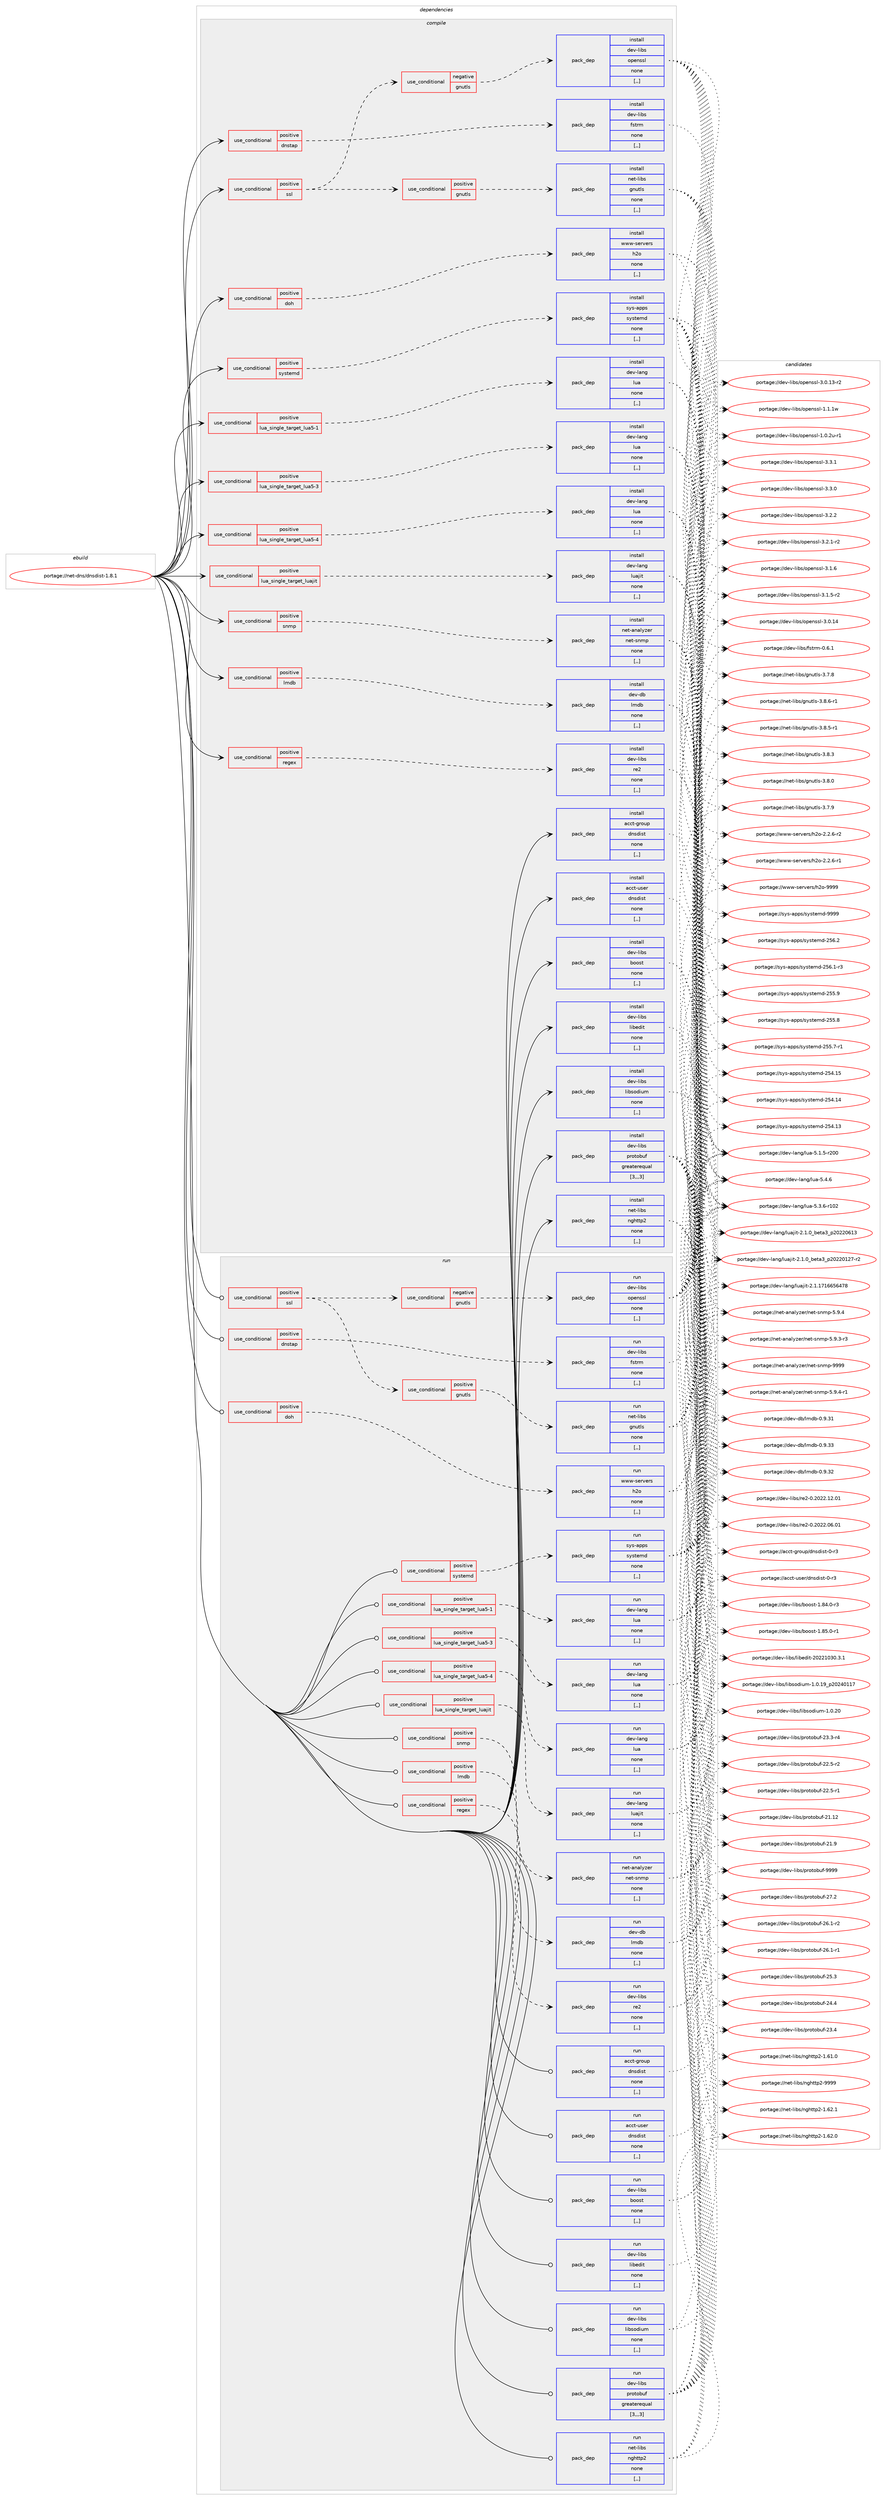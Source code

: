 digraph prolog {

# *************
# Graph options
# *************

newrank=true;
concentrate=true;
compound=true;
graph [rankdir=LR,fontname=Helvetica,fontsize=10,ranksep=1.5];#, ranksep=2.5, nodesep=0.2];
edge  [arrowhead=vee];
node  [fontname=Helvetica,fontsize=10];

# **********
# The ebuild
# **********

subgraph cluster_leftcol {
color=gray;
label=<<i>ebuild</i>>;
id [label="portage://net-dns/dnsdist-1.8.1", color=red, width=4, href="../net-dns/dnsdist-1.8.1.svg"];
}

# ****************
# The dependencies
# ****************

subgraph cluster_midcol {
color=gray;
label=<<i>dependencies</i>>;
subgraph cluster_compile {
fillcolor="#eeeeee";
style=filled;
label=<<i>compile</i>>;
subgraph cond89616 {
dependency345680 [label=<<TABLE BORDER="0" CELLBORDER="1" CELLSPACING="0" CELLPADDING="4"><TR><TD ROWSPAN="3" CELLPADDING="10">use_conditional</TD></TR><TR><TD>positive</TD></TR><TR><TD>dnstap</TD></TR></TABLE>>, shape=none, color=red];
subgraph pack253462 {
dependency345681 [label=<<TABLE BORDER="0" CELLBORDER="1" CELLSPACING="0" CELLPADDING="4" WIDTH="220"><TR><TD ROWSPAN="6" CELLPADDING="30">pack_dep</TD></TR><TR><TD WIDTH="110">install</TD></TR><TR><TD>dev-libs</TD></TR><TR><TD>fstrm</TD></TR><TR><TD>none</TD></TR><TR><TD>[,,]</TD></TR></TABLE>>, shape=none, color=blue];
}
dependency345680:e -> dependency345681:w [weight=20,style="dashed",arrowhead="vee"];
}
id:e -> dependency345680:w [weight=20,style="solid",arrowhead="vee"];
subgraph cond89617 {
dependency345682 [label=<<TABLE BORDER="0" CELLBORDER="1" CELLSPACING="0" CELLPADDING="4"><TR><TD ROWSPAN="3" CELLPADDING="10">use_conditional</TD></TR><TR><TD>positive</TD></TR><TR><TD>doh</TD></TR></TABLE>>, shape=none, color=red];
subgraph pack253463 {
dependency345683 [label=<<TABLE BORDER="0" CELLBORDER="1" CELLSPACING="0" CELLPADDING="4" WIDTH="220"><TR><TD ROWSPAN="6" CELLPADDING="30">pack_dep</TD></TR><TR><TD WIDTH="110">install</TD></TR><TR><TD>www-servers</TD></TR><TR><TD>h2o</TD></TR><TR><TD>none</TD></TR><TR><TD>[,,]</TD></TR></TABLE>>, shape=none, color=blue];
}
dependency345682:e -> dependency345683:w [weight=20,style="dashed",arrowhead="vee"];
}
id:e -> dependency345682:w [weight=20,style="solid",arrowhead="vee"];
subgraph cond89618 {
dependency345684 [label=<<TABLE BORDER="0" CELLBORDER="1" CELLSPACING="0" CELLPADDING="4"><TR><TD ROWSPAN="3" CELLPADDING="10">use_conditional</TD></TR><TR><TD>positive</TD></TR><TR><TD>lmdb</TD></TR></TABLE>>, shape=none, color=red];
subgraph pack253464 {
dependency345685 [label=<<TABLE BORDER="0" CELLBORDER="1" CELLSPACING="0" CELLPADDING="4" WIDTH="220"><TR><TD ROWSPAN="6" CELLPADDING="30">pack_dep</TD></TR><TR><TD WIDTH="110">install</TD></TR><TR><TD>dev-db</TD></TR><TR><TD>lmdb</TD></TR><TR><TD>none</TD></TR><TR><TD>[,,]</TD></TR></TABLE>>, shape=none, color=blue];
}
dependency345684:e -> dependency345685:w [weight=20,style="dashed",arrowhead="vee"];
}
id:e -> dependency345684:w [weight=20,style="solid",arrowhead="vee"];
subgraph cond89619 {
dependency345686 [label=<<TABLE BORDER="0" CELLBORDER="1" CELLSPACING="0" CELLPADDING="4"><TR><TD ROWSPAN="3" CELLPADDING="10">use_conditional</TD></TR><TR><TD>positive</TD></TR><TR><TD>lua_single_target_lua5-1</TD></TR></TABLE>>, shape=none, color=red];
subgraph pack253465 {
dependency345687 [label=<<TABLE BORDER="0" CELLBORDER="1" CELLSPACING="0" CELLPADDING="4" WIDTH="220"><TR><TD ROWSPAN="6" CELLPADDING="30">pack_dep</TD></TR><TR><TD WIDTH="110">install</TD></TR><TR><TD>dev-lang</TD></TR><TR><TD>lua</TD></TR><TR><TD>none</TD></TR><TR><TD>[,,]</TD></TR></TABLE>>, shape=none, color=blue];
}
dependency345686:e -> dependency345687:w [weight=20,style="dashed",arrowhead="vee"];
}
id:e -> dependency345686:w [weight=20,style="solid",arrowhead="vee"];
subgraph cond89620 {
dependency345688 [label=<<TABLE BORDER="0" CELLBORDER="1" CELLSPACING="0" CELLPADDING="4"><TR><TD ROWSPAN="3" CELLPADDING="10">use_conditional</TD></TR><TR><TD>positive</TD></TR><TR><TD>lua_single_target_lua5-3</TD></TR></TABLE>>, shape=none, color=red];
subgraph pack253466 {
dependency345689 [label=<<TABLE BORDER="0" CELLBORDER="1" CELLSPACING="0" CELLPADDING="4" WIDTH="220"><TR><TD ROWSPAN="6" CELLPADDING="30">pack_dep</TD></TR><TR><TD WIDTH="110">install</TD></TR><TR><TD>dev-lang</TD></TR><TR><TD>lua</TD></TR><TR><TD>none</TD></TR><TR><TD>[,,]</TD></TR></TABLE>>, shape=none, color=blue];
}
dependency345688:e -> dependency345689:w [weight=20,style="dashed",arrowhead="vee"];
}
id:e -> dependency345688:w [weight=20,style="solid",arrowhead="vee"];
subgraph cond89621 {
dependency345690 [label=<<TABLE BORDER="0" CELLBORDER="1" CELLSPACING="0" CELLPADDING="4"><TR><TD ROWSPAN="3" CELLPADDING="10">use_conditional</TD></TR><TR><TD>positive</TD></TR><TR><TD>lua_single_target_lua5-4</TD></TR></TABLE>>, shape=none, color=red];
subgraph pack253467 {
dependency345691 [label=<<TABLE BORDER="0" CELLBORDER="1" CELLSPACING="0" CELLPADDING="4" WIDTH="220"><TR><TD ROWSPAN="6" CELLPADDING="30">pack_dep</TD></TR><TR><TD WIDTH="110">install</TD></TR><TR><TD>dev-lang</TD></TR><TR><TD>lua</TD></TR><TR><TD>none</TD></TR><TR><TD>[,,]</TD></TR></TABLE>>, shape=none, color=blue];
}
dependency345690:e -> dependency345691:w [weight=20,style="dashed",arrowhead="vee"];
}
id:e -> dependency345690:w [weight=20,style="solid",arrowhead="vee"];
subgraph cond89622 {
dependency345692 [label=<<TABLE BORDER="0" CELLBORDER="1" CELLSPACING="0" CELLPADDING="4"><TR><TD ROWSPAN="3" CELLPADDING="10">use_conditional</TD></TR><TR><TD>positive</TD></TR><TR><TD>lua_single_target_luajit</TD></TR></TABLE>>, shape=none, color=red];
subgraph pack253468 {
dependency345693 [label=<<TABLE BORDER="0" CELLBORDER="1" CELLSPACING="0" CELLPADDING="4" WIDTH="220"><TR><TD ROWSPAN="6" CELLPADDING="30">pack_dep</TD></TR><TR><TD WIDTH="110">install</TD></TR><TR><TD>dev-lang</TD></TR><TR><TD>luajit</TD></TR><TR><TD>none</TD></TR><TR><TD>[,,]</TD></TR></TABLE>>, shape=none, color=blue];
}
dependency345692:e -> dependency345693:w [weight=20,style="dashed",arrowhead="vee"];
}
id:e -> dependency345692:w [weight=20,style="solid",arrowhead="vee"];
subgraph cond89623 {
dependency345694 [label=<<TABLE BORDER="0" CELLBORDER="1" CELLSPACING="0" CELLPADDING="4"><TR><TD ROWSPAN="3" CELLPADDING="10">use_conditional</TD></TR><TR><TD>positive</TD></TR><TR><TD>regex</TD></TR></TABLE>>, shape=none, color=red];
subgraph pack253469 {
dependency345695 [label=<<TABLE BORDER="0" CELLBORDER="1" CELLSPACING="0" CELLPADDING="4" WIDTH="220"><TR><TD ROWSPAN="6" CELLPADDING="30">pack_dep</TD></TR><TR><TD WIDTH="110">install</TD></TR><TR><TD>dev-libs</TD></TR><TR><TD>re2</TD></TR><TR><TD>none</TD></TR><TR><TD>[,,]</TD></TR></TABLE>>, shape=none, color=blue];
}
dependency345694:e -> dependency345695:w [weight=20,style="dashed",arrowhead="vee"];
}
id:e -> dependency345694:w [weight=20,style="solid",arrowhead="vee"];
subgraph cond89624 {
dependency345696 [label=<<TABLE BORDER="0" CELLBORDER="1" CELLSPACING="0" CELLPADDING="4"><TR><TD ROWSPAN="3" CELLPADDING="10">use_conditional</TD></TR><TR><TD>positive</TD></TR><TR><TD>snmp</TD></TR></TABLE>>, shape=none, color=red];
subgraph pack253470 {
dependency345697 [label=<<TABLE BORDER="0" CELLBORDER="1" CELLSPACING="0" CELLPADDING="4" WIDTH="220"><TR><TD ROWSPAN="6" CELLPADDING="30">pack_dep</TD></TR><TR><TD WIDTH="110">install</TD></TR><TR><TD>net-analyzer</TD></TR><TR><TD>net-snmp</TD></TR><TR><TD>none</TD></TR><TR><TD>[,,]</TD></TR></TABLE>>, shape=none, color=blue];
}
dependency345696:e -> dependency345697:w [weight=20,style="dashed",arrowhead="vee"];
}
id:e -> dependency345696:w [weight=20,style="solid",arrowhead="vee"];
subgraph cond89625 {
dependency345698 [label=<<TABLE BORDER="0" CELLBORDER="1" CELLSPACING="0" CELLPADDING="4"><TR><TD ROWSPAN="3" CELLPADDING="10">use_conditional</TD></TR><TR><TD>positive</TD></TR><TR><TD>ssl</TD></TR></TABLE>>, shape=none, color=red];
subgraph cond89626 {
dependency345699 [label=<<TABLE BORDER="0" CELLBORDER="1" CELLSPACING="0" CELLPADDING="4"><TR><TD ROWSPAN="3" CELLPADDING="10">use_conditional</TD></TR><TR><TD>positive</TD></TR><TR><TD>gnutls</TD></TR></TABLE>>, shape=none, color=red];
subgraph pack253471 {
dependency345700 [label=<<TABLE BORDER="0" CELLBORDER="1" CELLSPACING="0" CELLPADDING="4" WIDTH="220"><TR><TD ROWSPAN="6" CELLPADDING="30">pack_dep</TD></TR><TR><TD WIDTH="110">install</TD></TR><TR><TD>net-libs</TD></TR><TR><TD>gnutls</TD></TR><TR><TD>none</TD></TR><TR><TD>[,,]</TD></TR></TABLE>>, shape=none, color=blue];
}
dependency345699:e -> dependency345700:w [weight=20,style="dashed",arrowhead="vee"];
}
dependency345698:e -> dependency345699:w [weight=20,style="dashed",arrowhead="vee"];
subgraph cond89627 {
dependency345701 [label=<<TABLE BORDER="0" CELLBORDER="1" CELLSPACING="0" CELLPADDING="4"><TR><TD ROWSPAN="3" CELLPADDING="10">use_conditional</TD></TR><TR><TD>negative</TD></TR><TR><TD>gnutls</TD></TR></TABLE>>, shape=none, color=red];
subgraph pack253472 {
dependency345702 [label=<<TABLE BORDER="0" CELLBORDER="1" CELLSPACING="0" CELLPADDING="4" WIDTH="220"><TR><TD ROWSPAN="6" CELLPADDING="30">pack_dep</TD></TR><TR><TD WIDTH="110">install</TD></TR><TR><TD>dev-libs</TD></TR><TR><TD>openssl</TD></TR><TR><TD>none</TD></TR><TR><TD>[,,]</TD></TR></TABLE>>, shape=none, color=blue];
}
dependency345701:e -> dependency345702:w [weight=20,style="dashed",arrowhead="vee"];
}
dependency345698:e -> dependency345701:w [weight=20,style="dashed",arrowhead="vee"];
}
id:e -> dependency345698:w [weight=20,style="solid",arrowhead="vee"];
subgraph cond89628 {
dependency345703 [label=<<TABLE BORDER="0" CELLBORDER="1" CELLSPACING="0" CELLPADDING="4"><TR><TD ROWSPAN="3" CELLPADDING="10">use_conditional</TD></TR><TR><TD>positive</TD></TR><TR><TD>systemd</TD></TR></TABLE>>, shape=none, color=red];
subgraph pack253473 {
dependency345704 [label=<<TABLE BORDER="0" CELLBORDER="1" CELLSPACING="0" CELLPADDING="4" WIDTH="220"><TR><TD ROWSPAN="6" CELLPADDING="30">pack_dep</TD></TR><TR><TD WIDTH="110">install</TD></TR><TR><TD>sys-apps</TD></TR><TR><TD>systemd</TD></TR><TR><TD>none</TD></TR><TR><TD>[,,]</TD></TR></TABLE>>, shape=none, color=blue];
}
dependency345703:e -> dependency345704:w [weight=20,style="dashed",arrowhead="vee"];
}
id:e -> dependency345703:w [weight=20,style="solid",arrowhead="vee"];
subgraph pack253474 {
dependency345705 [label=<<TABLE BORDER="0" CELLBORDER="1" CELLSPACING="0" CELLPADDING="4" WIDTH="220"><TR><TD ROWSPAN="6" CELLPADDING="30">pack_dep</TD></TR><TR><TD WIDTH="110">install</TD></TR><TR><TD>acct-group</TD></TR><TR><TD>dnsdist</TD></TR><TR><TD>none</TD></TR><TR><TD>[,,]</TD></TR></TABLE>>, shape=none, color=blue];
}
id:e -> dependency345705:w [weight=20,style="solid",arrowhead="vee"];
subgraph pack253475 {
dependency345706 [label=<<TABLE BORDER="0" CELLBORDER="1" CELLSPACING="0" CELLPADDING="4" WIDTH="220"><TR><TD ROWSPAN="6" CELLPADDING="30">pack_dep</TD></TR><TR><TD WIDTH="110">install</TD></TR><TR><TD>acct-user</TD></TR><TR><TD>dnsdist</TD></TR><TR><TD>none</TD></TR><TR><TD>[,,]</TD></TR></TABLE>>, shape=none, color=blue];
}
id:e -> dependency345706:w [weight=20,style="solid",arrowhead="vee"];
subgraph pack253476 {
dependency345707 [label=<<TABLE BORDER="0" CELLBORDER="1" CELLSPACING="0" CELLPADDING="4" WIDTH="220"><TR><TD ROWSPAN="6" CELLPADDING="30">pack_dep</TD></TR><TR><TD WIDTH="110">install</TD></TR><TR><TD>dev-libs</TD></TR><TR><TD>boost</TD></TR><TR><TD>none</TD></TR><TR><TD>[,,]</TD></TR></TABLE>>, shape=none, color=blue];
}
id:e -> dependency345707:w [weight=20,style="solid",arrowhead="vee"];
subgraph pack253477 {
dependency345708 [label=<<TABLE BORDER="0" CELLBORDER="1" CELLSPACING="0" CELLPADDING="4" WIDTH="220"><TR><TD ROWSPAN="6" CELLPADDING="30">pack_dep</TD></TR><TR><TD WIDTH="110">install</TD></TR><TR><TD>dev-libs</TD></TR><TR><TD>libedit</TD></TR><TR><TD>none</TD></TR><TR><TD>[,,]</TD></TR></TABLE>>, shape=none, color=blue];
}
id:e -> dependency345708:w [weight=20,style="solid",arrowhead="vee"];
subgraph pack253478 {
dependency345709 [label=<<TABLE BORDER="0" CELLBORDER="1" CELLSPACING="0" CELLPADDING="4" WIDTH="220"><TR><TD ROWSPAN="6" CELLPADDING="30">pack_dep</TD></TR><TR><TD WIDTH="110">install</TD></TR><TR><TD>dev-libs</TD></TR><TR><TD>libsodium</TD></TR><TR><TD>none</TD></TR><TR><TD>[,,]</TD></TR></TABLE>>, shape=none, color=blue];
}
id:e -> dependency345709:w [weight=20,style="solid",arrowhead="vee"];
subgraph pack253479 {
dependency345710 [label=<<TABLE BORDER="0" CELLBORDER="1" CELLSPACING="0" CELLPADDING="4" WIDTH="220"><TR><TD ROWSPAN="6" CELLPADDING="30">pack_dep</TD></TR><TR><TD WIDTH="110">install</TD></TR><TR><TD>dev-libs</TD></TR><TR><TD>protobuf</TD></TR><TR><TD>greaterequal</TD></TR><TR><TD>[3,,,3]</TD></TR></TABLE>>, shape=none, color=blue];
}
id:e -> dependency345710:w [weight=20,style="solid",arrowhead="vee"];
subgraph pack253480 {
dependency345711 [label=<<TABLE BORDER="0" CELLBORDER="1" CELLSPACING="0" CELLPADDING="4" WIDTH="220"><TR><TD ROWSPAN="6" CELLPADDING="30">pack_dep</TD></TR><TR><TD WIDTH="110">install</TD></TR><TR><TD>net-libs</TD></TR><TR><TD>nghttp2</TD></TR><TR><TD>none</TD></TR><TR><TD>[,,]</TD></TR></TABLE>>, shape=none, color=blue];
}
id:e -> dependency345711:w [weight=20,style="solid",arrowhead="vee"];
}
subgraph cluster_compileandrun {
fillcolor="#eeeeee";
style=filled;
label=<<i>compile and run</i>>;
}
subgraph cluster_run {
fillcolor="#eeeeee";
style=filled;
label=<<i>run</i>>;
subgraph cond89629 {
dependency345712 [label=<<TABLE BORDER="0" CELLBORDER="1" CELLSPACING="0" CELLPADDING="4"><TR><TD ROWSPAN="3" CELLPADDING="10">use_conditional</TD></TR><TR><TD>positive</TD></TR><TR><TD>dnstap</TD></TR></TABLE>>, shape=none, color=red];
subgraph pack253481 {
dependency345713 [label=<<TABLE BORDER="0" CELLBORDER="1" CELLSPACING="0" CELLPADDING="4" WIDTH="220"><TR><TD ROWSPAN="6" CELLPADDING="30">pack_dep</TD></TR><TR><TD WIDTH="110">run</TD></TR><TR><TD>dev-libs</TD></TR><TR><TD>fstrm</TD></TR><TR><TD>none</TD></TR><TR><TD>[,,]</TD></TR></TABLE>>, shape=none, color=blue];
}
dependency345712:e -> dependency345713:w [weight=20,style="dashed",arrowhead="vee"];
}
id:e -> dependency345712:w [weight=20,style="solid",arrowhead="odot"];
subgraph cond89630 {
dependency345714 [label=<<TABLE BORDER="0" CELLBORDER="1" CELLSPACING="0" CELLPADDING="4"><TR><TD ROWSPAN="3" CELLPADDING="10">use_conditional</TD></TR><TR><TD>positive</TD></TR><TR><TD>doh</TD></TR></TABLE>>, shape=none, color=red];
subgraph pack253482 {
dependency345715 [label=<<TABLE BORDER="0" CELLBORDER="1" CELLSPACING="0" CELLPADDING="4" WIDTH="220"><TR><TD ROWSPAN="6" CELLPADDING="30">pack_dep</TD></TR><TR><TD WIDTH="110">run</TD></TR><TR><TD>www-servers</TD></TR><TR><TD>h2o</TD></TR><TR><TD>none</TD></TR><TR><TD>[,,]</TD></TR></TABLE>>, shape=none, color=blue];
}
dependency345714:e -> dependency345715:w [weight=20,style="dashed",arrowhead="vee"];
}
id:e -> dependency345714:w [weight=20,style="solid",arrowhead="odot"];
subgraph cond89631 {
dependency345716 [label=<<TABLE BORDER="0" CELLBORDER="1" CELLSPACING="0" CELLPADDING="4"><TR><TD ROWSPAN="3" CELLPADDING="10">use_conditional</TD></TR><TR><TD>positive</TD></TR><TR><TD>lmdb</TD></TR></TABLE>>, shape=none, color=red];
subgraph pack253483 {
dependency345717 [label=<<TABLE BORDER="0" CELLBORDER="1" CELLSPACING="0" CELLPADDING="4" WIDTH="220"><TR><TD ROWSPAN="6" CELLPADDING="30">pack_dep</TD></TR><TR><TD WIDTH="110">run</TD></TR><TR><TD>dev-db</TD></TR><TR><TD>lmdb</TD></TR><TR><TD>none</TD></TR><TR><TD>[,,]</TD></TR></TABLE>>, shape=none, color=blue];
}
dependency345716:e -> dependency345717:w [weight=20,style="dashed",arrowhead="vee"];
}
id:e -> dependency345716:w [weight=20,style="solid",arrowhead="odot"];
subgraph cond89632 {
dependency345718 [label=<<TABLE BORDER="0" CELLBORDER="1" CELLSPACING="0" CELLPADDING="4"><TR><TD ROWSPAN="3" CELLPADDING="10">use_conditional</TD></TR><TR><TD>positive</TD></TR><TR><TD>lua_single_target_lua5-1</TD></TR></TABLE>>, shape=none, color=red];
subgraph pack253484 {
dependency345719 [label=<<TABLE BORDER="0" CELLBORDER="1" CELLSPACING="0" CELLPADDING="4" WIDTH="220"><TR><TD ROWSPAN="6" CELLPADDING="30">pack_dep</TD></TR><TR><TD WIDTH="110">run</TD></TR><TR><TD>dev-lang</TD></TR><TR><TD>lua</TD></TR><TR><TD>none</TD></TR><TR><TD>[,,]</TD></TR></TABLE>>, shape=none, color=blue];
}
dependency345718:e -> dependency345719:w [weight=20,style="dashed",arrowhead="vee"];
}
id:e -> dependency345718:w [weight=20,style="solid",arrowhead="odot"];
subgraph cond89633 {
dependency345720 [label=<<TABLE BORDER="0" CELLBORDER="1" CELLSPACING="0" CELLPADDING="4"><TR><TD ROWSPAN="3" CELLPADDING="10">use_conditional</TD></TR><TR><TD>positive</TD></TR><TR><TD>lua_single_target_lua5-3</TD></TR></TABLE>>, shape=none, color=red];
subgraph pack253485 {
dependency345721 [label=<<TABLE BORDER="0" CELLBORDER="1" CELLSPACING="0" CELLPADDING="4" WIDTH="220"><TR><TD ROWSPAN="6" CELLPADDING="30">pack_dep</TD></TR><TR><TD WIDTH="110">run</TD></TR><TR><TD>dev-lang</TD></TR><TR><TD>lua</TD></TR><TR><TD>none</TD></TR><TR><TD>[,,]</TD></TR></TABLE>>, shape=none, color=blue];
}
dependency345720:e -> dependency345721:w [weight=20,style="dashed",arrowhead="vee"];
}
id:e -> dependency345720:w [weight=20,style="solid",arrowhead="odot"];
subgraph cond89634 {
dependency345722 [label=<<TABLE BORDER="0" CELLBORDER="1" CELLSPACING="0" CELLPADDING="4"><TR><TD ROWSPAN="3" CELLPADDING="10">use_conditional</TD></TR><TR><TD>positive</TD></TR><TR><TD>lua_single_target_lua5-4</TD></TR></TABLE>>, shape=none, color=red];
subgraph pack253486 {
dependency345723 [label=<<TABLE BORDER="0" CELLBORDER="1" CELLSPACING="0" CELLPADDING="4" WIDTH="220"><TR><TD ROWSPAN="6" CELLPADDING="30">pack_dep</TD></TR><TR><TD WIDTH="110">run</TD></TR><TR><TD>dev-lang</TD></TR><TR><TD>lua</TD></TR><TR><TD>none</TD></TR><TR><TD>[,,]</TD></TR></TABLE>>, shape=none, color=blue];
}
dependency345722:e -> dependency345723:w [weight=20,style="dashed",arrowhead="vee"];
}
id:e -> dependency345722:w [weight=20,style="solid",arrowhead="odot"];
subgraph cond89635 {
dependency345724 [label=<<TABLE BORDER="0" CELLBORDER="1" CELLSPACING="0" CELLPADDING="4"><TR><TD ROWSPAN="3" CELLPADDING="10">use_conditional</TD></TR><TR><TD>positive</TD></TR><TR><TD>lua_single_target_luajit</TD></TR></TABLE>>, shape=none, color=red];
subgraph pack253487 {
dependency345725 [label=<<TABLE BORDER="0" CELLBORDER="1" CELLSPACING="0" CELLPADDING="4" WIDTH="220"><TR><TD ROWSPAN="6" CELLPADDING="30">pack_dep</TD></TR><TR><TD WIDTH="110">run</TD></TR><TR><TD>dev-lang</TD></TR><TR><TD>luajit</TD></TR><TR><TD>none</TD></TR><TR><TD>[,,]</TD></TR></TABLE>>, shape=none, color=blue];
}
dependency345724:e -> dependency345725:w [weight=20,style="dashed",arrowhead="vee"];
}
id:e -> dependency345724:w [weight=20,style="solid",arrowhead="odot"];
subgraph cond89636 {
dependency345726 [label=<<TABLE BORDER="0" CELLBORDER="1" CELLSPACING="0" CELLPADDING="4"><TR><TD ROWSPAN="3" CELLPADDING="10">use_conditional</TD></TR><TR><TD>positive</TD></TR><TR><TD>regex</TD></TR></TABLE>>, shape=none, color=red];
subgraph pack253488 {
dependency345727 [label=<<TABLE BORDER="0" CELLBORDER="1" CELLSPACING="0" CELLPADDING="4" WIDTH="220"><TR><TD ROWSPAN="6" CELLPADDING="30">pack_dep</TD></TR><TR><TD WIDTH="110">run</TD></TR><TR><TD>dev-libs</TD></TR><TR><TD>re2</TD></TR><TR><TD>none</TD></TR><TR><TD>[,,]</TD></TR></TABLE>>, shape=none, color=blue];
}
dependency345726:e -> dependency345727:w [weight=20,style="dashed",arrowhead="vee"];
}
id:e -> dependency345726:w [weight=20,style="solid",arrowhead="odot"];
subgraph cond89637 {
dependency345728 [label=<<TABLE BORDER="0" CELLBORDER="1" CELLSPACING="0" CELLPADDING="4"><TR><TD ROWSPAN="3" CELLPADDING="10">use_conditional</TD></TR><TR><TD>positive</TD></TR><TR><TD>snmp</TD></TR></TABLE>>, shape=none, color=red];
subgraph pack253489 {
dependency345729 [label=<<TABLE BORDER="0" CELLBORDER="1" CELLSPACING="0" CELLPADDING="4" WIDTH="220"><TR><TD ROWSPAN="6" CELLPADDING="30">pack_dep</TD></TR><TR><TD WIDTH="110">run</TD></TR><TR><TD>net-analyzer</TD></TR><TR><TD>net-snmp</TD></TR><TR><TD>none</TD></TR><TR><TD>[,,]</TD></TR></TABLE>>, shape=none, color=blue];
}
dependency345728:e -> dependency345729:w [weight=20,style="dashed",arrowhead="vee"];
}
id:e -> dependency345728:w [weight=20,style="solid",arrowhead="odot"];
subgraph cond89638 {
dependency345730 [label=<<TABLE BORDER="0" CELLBORDER="1" CELLSPACING="0" CELLPADDING="4"><TR><TD ROWSPAN="3" CELLPADDING="10">use_conditional</TD></TR><TR><TD>positive</TD></TR><TR><TD>ssl</TD></TR></TABLE>>, shape=none, color=red];
subgraph cond89639 {
dependency345731 [label=<<TABLE BORDER="0" CELLBORDER="1" CELLSPACING="0" CELLPADDING="4"><TR><TD ROWSPAN="3" CELLPADDING="10">use_conditional</TD></TR><TR><TD>positive</TD></TR><TR><TD>gnutls</TD></TR></TABLE>>, shape=none, color=red];
subgraph pack253490 {
dependency345732 [label=<<TABLE BORDER="0" CELLBORDER="1" CELLSPACING="0" CELLPADDING="4" WIDTH="220"><TR><TD ROWSPAN="6" CELLPADDING="30">pack_dep</TD></TR><TR><TD WIDTH="110">run</TD></TR><TR><TD>net-libs</TD></TR><TR><TD>gnutls</TD></TR><TR><TD>none</TD></TR><TR><TD>[,,]</TD></TR></TABLE>>, shape=none, color=blue];
}
dependency345731:e -> dependency345732:w [weight=20,style="dashed",arrowhead="vee"];
}
dependency345730:e -> dependency345731:w [weight=20,style="dashed",arrowhead="vee"];
subgraph cond89640 {
dependency345733 [label=<<TABLE BORDER="0" CELLBORDER="1" CELLSPACING="0" CELLPADDING="4"><TR><TD ROWSPAN="3" CELLPADDING="10">use_conditional</TD></TR><TR><TD>negative</TD></TR><TR><TD>gnutls</TD></TR></TABLE>>, shape=none, color=red];
subgraph pack253491 {
dependency345734 [label=<<TABLE BORDER="0" CELLBORDER="1" CELLSPACING="0" CELLPADDING="4" WIDTH="220"><TR><TD ROWSPAN="6" CELLPADDING="30">pack_dep</TD></TR><TR><TD WIDTH="110">run</TD></TR><TR><TD>dev-libs</TD></TR><TR><TD>openssl</TD></TR><TR><TD>none</TD></TR><TR><TD>[,,]</TD></TR></TABLE>>, shape=none, color=blue];
}
dependency345733:e -> dependency345734:w [weight=20,style="dashed",arrowhead="vee"];
}
dependency345730:e -> dependency345733:w [weight=20,style="dashed",arrowhead="vee"];
}
id:e -> dependency345730:w [weight=20,style="solid",arrowhead="odot"];
subgraph cond89641 {
dependency345735 [label=<<TABLE BORDER="0" CELLBORDER="1" CELLSPACING="0" CELLPADDING="4"><TR><TD ROWSPAN="3" CELLPADDING="10">use_conditional</TD></TR><TR><TD>positive</TD></TR><TR><TD>systemd</TD></TR></TABLE>>, shape=none, color=red];
subgraph pack253492 {
dependency345736 [label=<<TABLE BORDER="0" CELLBORDER="1" CELLSPACING="0" CELLPADDING="4" WIDTH="220"><TR><TD ROWSPAN="6" CELLPADDING="30">pack_dep</TD></TR><TR><TD WIDTH="110">run</TD></TR><TR><TD>sys-apps</TD></TR><TR><TD>systemd</TD></TR><TR><TD>none</TD></TR><TR><TD>[,,]</TD></TR></TABLE>>, shape=none, color=blue];
}
dependency345735:e -> dependency345736:w [weight=20,style="dashed",arrowhead="vee"];
}
id:e -> dependency345735:w [weight=20,style="solid",arrowhead="odot"];
subgraph pack253493 {
dependency345737 [label=<<TABLE BORDER="0" CELLBORDER="1" CELLSPACING="0" CELLPADDING="4" WIDTH="220"><TR><TD ROWSPAN="6" CELLPADDING="30">pack_dep</TD></TR><TR><TD WIDTH="110">run</TD></TR><TR><TD>acct-group</TD></TR><TR><TD>dnsdist</TD></TR><TR><TD>none</TD></TR><TR><TD>[,,]</TD></TR></TABLE>>, shape=none, color=blue];
}
id:e -> dependency345737:w [weight=20,style="solid",arrowhead="odot"];
subgraph pack253494 {
dependency345738 [label=<<TABLE BORDER="0" CELLBORDER="1" CELLSPACING="0" CELLPADDING="4" WIDTH="220"><TR><TD ROWSPAN="6" CELLPADDING="30">pack_dep</TD></TR><TR><TD WIDTH="110">run</TD></TR><TR><TD>acct-user</TD></TR><TR><TD>dnsdist</TD></TR><TR><TD>none</TD></TR><TR><TD>[,,]</TD></TR></TABLE>>, shape=none, color=blue];
}
id:e -> dependency345738:w [weight=20,style="solid",arrowhead="odot"];
subgraph pack253495 {
dependency345739 [label=<<TABLE BORDER="0" CELLBORDER="1" CELLSPACING="0" CELLPADDING="4" WIDTH="220"><TR><TD ROWSPAN="6" CELLPADDING="30">pack_dep</TD></TR><TR><TD WIDTH="110">run</TD></TR><TR><TD>dev-libs</TD></TR><TR><TD>boost</TD></TR><TR><TD>none</TD></TR><TR><TD>[,,]</TD></TR></TABLE>>, shape=none, color=blue];
}
id:e -> dependency345739:w [weight=20,style="solid",arrowhead="odot"];
subgraph pack253496 {
dependency345740 [label=<<TABLE BORDER="0" CELLBORDER="1" CELLSPACING="0" CELLPADDING="4" WIDTH="220"><TR><TD ROWSPAN="6" CELLPADDING="30">pack_dep</TD></TR><TR><TD WIDTH="110">run</TD></TR><TR><TD>dev-libs</TD></TR><TR><TD>libedit</TD></TR><TR><TD>none</TD></TR><TR><TD>[,,]</TD></TR></TABLE>>, shape=none, color=blue];
}
id:e -> dependency345740:w [weight=20,style="solid",arrowhead="odot"];
subgraph pack253497 {
dependency345741 [label=<<TABLE BORDER="0" CELLBORDER="1" CELLSPACING="0" CELLPADDING="4" WIDTH="220"><TR><TD ROWSPAN="6" CELLPADDING="30">pack_dep</TD></TR><TR><TD WIDTH="110">run</TD></TR><TR><TD>dev-libs</TD></TR><TR><TD>libsodium</TD></TR><TR><TD>none</TD></TR><TR><TD>[,,]</TD></TR></TABLE>>, shape=none, color=blue];
}
id:e -> dependency345741:w [weight=20,style="solid",arrowhead="odot"];
subgraph pack253498 {
dependency345742 [label=<<TABLE BORDER="0" CELLBORDER="1" CELLSPACING="0" CELLPADDING="4" WIDTH="220"><TR><TD ROWSPAN="6" CELLPADDING="30">pack_dep</TD></TR><TR><TD WIDTH="110">run</TD></TR><TR><TD>dev-libs</TD></TR><TR><TD>protobuf</TD></TR><TR><TD>greaterequal</TD></TR><TR><TD>[3,,,3]</TD></TR></TABLE>>, shape=none, color=blue];
}
id:e -> dependency345742:w [weight=20,style="solid",arrowhead="odot"];
subgraph pack253499 {
dependency345743 [label=<<TABLE BORDER="0" CELLBORDER="1" CELLSPACING="0" CELLPADDING="4" WIDTH="220"><TR><TD ROWSPAN="6" CELLPADDING="30">pack_dep</TD></TR><TR><TD WIDTH="110">run</TD></TR><TR><TD>net-libs</TD></TR><TR><TD>nghttp2</TD></TR><TR><TD>none</TD></TR><TR><TD>[,,]</TD></TR></TABLE>>, shape=none, color=blue];
}
id:e -> dependency345743:w [weight=20,style="solid",arrowhead="odot"];
}
}

# **************
# The candidates
# **************

subgraph cluster_choices {
rank=same;
color=gray;
label=<<i>candidates</i>>;

subgraph choice253462 {
color=black;
nodesep=1;
choice100101118451081059811547102115116114109454846544649 [label="portage://dev-libs/fstrm-0.6.1", color=red, width=4,href="../dev-libs/fstrm-0.6.1.svg"];
dependency345681:e -> choice100101118451081059811547102115116114109454846544649:w [style=dotted,weight="100"];
}
subgraph choice253463 {
color=black;
nodesep=1;
choice1191191194511510111411810111411547104501114557575757 [label="portage://www-servers/h2o-9999", color=red, width=4,href="../www-servers/h2o-9999.svg"];
choice1191191194511510111411810111411547104501114550465046544511450 [label="portage://www-servers/h2o-2.2.6-r2", color=red, width=4,href="../www-servers/h2o-2.2.6-r2.svg"];
choice1191191194511510111411810111411547104501114550465046544511449 [label="portage://www-servers/h2o-2.2.6-r1", color=red, width=4,href="../www-servers/h2o-2.2.6-r1.svg"];
dependency345683:e -> choice1191191194511510111411810111411547104501114557575757:w [style=dotted,weight="100"];
dependency345683:e -> choice1191191194511510111411810111411547104501114550465046544511450:w [style=dotted,weight="100"];
dependency345683:e -> choice1191191194511510111411810111411547104501114550465046544511449:w [style=dotted,weight="100"];
}
subgraph choice253464 {
color=black;
nodesep=1;
choice1001011184510098471081091009845484657465151 [label="portage://dev-db/lmdb-0.9.33", color=red, width=4,href="../dev-db/lmdb-0.9.33.svg"];
choice1001011184510098471081091009845484657465150 [label="portage://dev-db/lmdb-0.9.32", color=red, width=4,href="../dev-db/lmdb-0.9.32.svg"];
choice1001011184510098471081091009845484657465149 [label="portage://dev-db/lmdb-0.9.31", color=red, width=4,href="../dev-db/lmdb-0.9.31.svg"];
dependency345685:e -> choice1001011184510098471081091009845484657465151:w [style=dotted,weight="100"];
dependency345685:e -> choice1001011184510098471081091009845484657465150:w [style=dotted,weight="100"];
dependency345685:e -> choice1001011184510098471081091009845484657465149:w [style=dotted,weight="100"];
}
subgraph choice253465 {
color=black;
nodesep=1;
choice10010111845108971101034710811797455346524654 [label="portage://dev-lang/lua-5.4.6", color=red, width=4,href="../dev-lang/lua-5.4.6.svg"];
choice1001011184510897110103471081179745534651465445114494850 [label="portage://dev-lang/lua-5.3.6-r102", color=red, width=4,href="../dev-lang/lua-5.3.6-r102.svg"];
choice1001011184510897110103471081179745534649465345114504848 [label="portage://dev-lang/lua-5.1.5-r200", color=red, width=4,href="../dev-lang/lua-5.1.5-r200.svg"];
dependency345687:e -> choice10010111845108971101034710811797455346524654:w [style=dotted,weight="100"];
dependency345687:e -> choice1001011184510897110103471081179745534651465445114494850:w [style=dotted,weight="100"];
dependency345687:e -> choice1001011184510897110103471081179745534649465345114504848:w [style=dotted,weight="100"];
}
subgraph choice253466 {
color=black;
nodesep=1;
choice10010111845108971101034710811797455346524654 [label="portage://dev-lang/lua-5.4.6", color=red, width=4,href="../dev-lang/lua-5.4.6.svg"];
choice1001011184510897110103471081179745534651465445114494850 [label="portage://dev-lang/lua-5.3.6-r102", color=red, width=4,href="../dev-lang/lua-5.3.6-r102.svg"];
choice1001011184510897110103471081179745534649465345114504848 [label="portage://dev-lang/lua-5.1.5-r200", color=red, width=4,href="../dev-lang/lua-5.1.5-r200.svg"];
dependency345689:e -> choice10010111845108971101034710811797455346524654:w [style=dotted,weight="100"];
dependency345689:e -> choice1001011184510897110103471081179745534651465445114494850:w [style=dotted,weight="100"];
dependency345689:e -> choice1001011184510897110103471081179745534649465345114504848:w [style=dotted,weight="100"];
}
subgraph choice253467 {
color=black;
nodesep=1;
choice10010111845108971101034710811797455346524654 [label="portage://dev-lang/lua-5.4.6", color=red, width=4,href="../dev-lang/lua-5.4.6.svg"];
choice1001011184510897110103471081179745534651465445114494850 [label="portage://dev-lang/lua-5.3.6-r102", color=red, width=4,href="../dev-lang/lua-5.3.6-r102.svg"];
choice1001011184510897110103471081179745534649465345114504848 [label="portage://dev-lang/lua-5.1.5-r200", color=red, width=4,href="../dev-lang/lua-5.1.5-r200.svg"];
dependency345691:e -> choice10010111845108971101034710811797455346524654:w [style=dotted,weight="100"];
dependency345691:e -> choice1001011184510897110103471081179745534651465445114494850:w [style=dotted,weight="100"];
dependency345691:e -> choice1001011184510897110103471081179745534649465345114504848:w [style=dotted,weight="100"];
}
subgraph choice253468 {
color=black;
nodesep=1;
choice10010111845108971101034710811797106105116455046494649554954545354525556 [label="portage://dev-lang/luajit-2.1.1716656478", color=red, width=4,href="../dev-lang/luajit-2.1.1716656478.svg"];
choice1001011184510897110103471081179710610511645504649464895981011169751951125048505048544951 [label="portage://dev-lang/luajit-2.1.0_beta3_p20220613", color=red, width=4,href="../dev-lang/luajit-2.1.0_beta3_p20220613.svg"];
choice10010111845108971101034710811797106105116455046494648959810111697519511250485050484950554511450 [label="portage://dev-lang/luajit-2.1.0_beta3_p20220127-r2", color=red, width=4,href="../dev-lang/luajit-2.1.0_beta3_p20220127-r2.svg"];
dependency345693:e -> choice10010111845108971101034710811797106105116455046494649554954545354525556:w [style=dotted,weight="100"];
dependency345693:e -> choice1001011184510897110103471081179710610511645504649464895981011169751951125048505048544951:w [style=dotted,weight="100"];
dependency345693:e -> choice10010111845108971101034710811797106105116455046494648959810111697519511250485050484950554511450:w [style=dotted,weight="100"];
}
subgraph choice253469 {
color=black;
nodesep=1;
choice1001011184510810598115471141015045484650485050464950464849 [label="portage://dev-libs/re2-0.2022.12.01", color=red, width=4,href="../dev-libs/re2-0.2022.12.01.svg"];
choice1001011184510810598115471141015045484650485050464854464849 [label="portage://dev-libs/re2-0.2022.06.01", color=red, width=4,href="../dev-libs/re2-0.2022.06.01.svg"];
dependency345695:e -> choice1001011184510810598115471141015045484650485050464950464849:w [style=dotted,weight="100"];
dependency345695:e -> choice1001011184510810598115471141015045484650485050464854464849:w [style=dotted,weight="100"];
}
subgraph choice253470 {
color=black;
nodesep=1;
choice11010111645971109710812112210111447110101116451151101091124557575757 [label="portage://net-analyzer/net-snmp-9999", color=red, width=4,href="../net-analyzer/net-snmp-9999.svg"];
choice11010111645971109710812112210111447110101116451151101091124553465746524511449 [label="portage://net-analyzer/net-snmp-5.9.4-r1", color=red, width=4,href="../net-analyzer/net-snmp-5.9.4-r1.svg"];
choice1101011164597110971081211221011144711010111645115110109112455346574652 [label="portage://net-analyzer/net-snmp-5.9.4", color=red, width=4,href="../net-analyzer/net-snmp-5.9.4.svg"];
choice11010111645971109710812112210111447110101116451151101091124553465746514511451 [label="portage://net-analyzer/net-snmp-5.9.3-r3", color=red, width=4,href="../net-analyzer/net-snmp-5.9.3-r3.svg"];
dependency345697:e -> choice11010111645971109710812112210111447110101116451151101091124557575757:w [style=dotted,weight="100"];
dependency345697:e -> choice11010111645971109710812112210111447110101116451151101091124553465746524511449:w [style=dotted,weight="100"];
dependency345697:e -> choice1101011164597110971081211221011144711010111645115110109112455346574652:w [style=dotted,weight="100"];
dependency345697:e -> choice11010111645971109710812112210111447110101116451151101091124553465746514511451:w [style=dotted,weight="100"];
}
subgraph choice253471 {
color=black;
nodesep=1;
choice1101011164510810598115471031101171161081154551465646544511449 [label="portage://net-libs/gnutls-3.8.6-r1", color=red, width=4,href="../net-libs/gnutls-3.8.6-r1.svg"];
choice1101011164510810598115471031101171161081154551465646534511449 [label="portage://net-libs/gnutls-3.8.5-r1", color=red, width=4,href="../net-libs/gnutls-3.8.5-r1.svg"];
choice110101116451081059811547103110117116108115455146564651 [label="portage://net-libs/gnutls-3.8.3", color=red, width=4,href="../net-libs/gnutls-3.8.3.svg"];
choice110101116451081059811547103110117116108115455146564648 [label="portage://net-libs/gnutls-3.8.0", color=red, width=4,href="../net-libs/gnutls-3.8.0.svg"];
choice110101116451081059811547103110117116108115455146554657 [label="portage://net-libs/gnutls-3.7.9", color=red, width=4,href="../net-libs/gnutls-3.7.9.svg"];
choice110101116451081059811547103110117116108115455146554656 [label="portage://net-libs/gnutls-3.7.8", color=red, width=4,href="../net-libs/gnutls-3.7.8.svg"];
dependency345700:e -> choice1101011164510810598115471031101171161081154551465646544511449:w [style=dotted,weight="100"];
dependency345700:e -> choice1101011164510810598115471031101171161081154551465646534511449:w [style=dotted,weight="100"];
dependency345700:e -> choice110101116451081059811547103110117116108115455146564651:w [style=dotted,weight="100"];
dependency345700:e -> choice110101116451081059811547103110117116108115455146564648:w [style=dotted,weight="100"];
dependency345700:e -> choice110101116451081059811547103110117116108115455146554657:w [style=dotted,weight="100"];
dependency345700:e -> choice110101116451081059811547103110117116108115455146554656:w [style=dotted,weight="100"];
}
subgraph choice253472 {
color=black;
nodesep=1;
choice100101118451081059811547111112101110115115108455146514649 [label="portage://dev-libs/openssl-3.3.1", color=red, width=4,href="../dev-libs/openssl-3.3.1.svg"];
choice100101118451081059811547111112101110115115108455146514648 [label="portage://dev-libs/openssl-3.3.0", color=red, width=4,href="../dev-libs/openssl-3.3.0.svg"];
choice100101118451081059811547111112101110115115108455146504650 [label="portage://dev-libs/openssl-3.2.2", color=red, width=4,href="../dev-libs/openssl-3.2.2.svg"];
choice1001011184510810598115471111121011101151151084551465046494511450 [label="portage://dev-libs/openssl-3.2.1-r2", color=red, width=4,href="../dev-libs/openssl-3.2.1-r2.svg"];
choice100101118451081059811547111112101110115115108455146494654 [label="portage://dev-libs/openssl-3.1.6", color=red, width=4,href="../dev-libs/openssl-3.1.6.svg"];
choice1001011184510810598115471111121011101151151084551464946534511450 [label="portage://dev-libs/openssl-3.1.5-r2", color=red, width=4,href="../dev-libs/openssl-3.1.5-r2.svg"];
choice10010111845108105981154711111210111011511510845514648464952 [label="portage://dev-libs/openssl-3.0.14", color=red, width=4,href="../dev-libs/openssl-3.0.14.svg"];
choice100101118451081059811547111112101110115115108455146484649514511450 [label="portage://dev-libs/openssl-3.0.13-r2", color=red, width=4,href="../dev-libs/openssl-3.0.13-r2.svg"];
choice100101118451081059811547111112101110115115108454946494649119 [label="portage://dev-libs/openssl-1.1.1w", color=red, width=4,href="../dev-libs/openssl-1.1.1w.svg"];
choice1001011184510810598115471111121011101151151084549464846501174511449 [label="portage://dev-libs/openssl-1.0.2u-r1", color=red, width=4,href="../dev-libs/openssl-1.0.2u-r1.svg"];
dependency345702:e -> choice100101118451081059811547111112101110115115108455146514649:w [style=dotted,weight="100"];
dependency345702:e -> choice100101118451081059811547111112101110115115108455146514648:w [style=dotted,weight="100"];
dependency345702:e -> choice100101118451081059811547111112101110115115108455146504650:w [style=dotted,weight="100"];
dependency345702:e -> choice1001011184510810598115471111121011101151151084551465046494511450:w [style=dotted,weight="100"];
dependency345702:e -> choice100101118451081059811547111112101110115115108455146494654:w [style=dotted,weight="100"];
dependency345702:e -> choice1001011184510810598115471111121011101151151084551464946534511450:w [style=dotted,weight="100"];
dependency345702:e -> choice10010111845108105981154711111210111011511510845514648464952:w [style=dotted,weight="100"];
dependency345702:e -> choice100101118451081059811547111112101110115115108455146484649514511450:w [style=dotted,weight="100"];
dependency345702:e -> choice100101118451081059811547111112101110115115108454946494649119:w [style=dotted,weight="100"];
dependency345702:e -> choice1001011184510810598115471111121011101151151084549464846501174511449:w [style=dotted,weight="100"];
}
subgraph choice253473 {
color=black;
nodesep=1;
choice1151211154597112112115471151211151161011091004557575757 [label="portage://sys-apps/systemd-9999", color=red, width=4,href="../sys-apps/systemd-9999.svg"];
choice115121115459711211211547115121115116101109100455053544650 [label="portage://sys-apps/systemd-256.2", color=red, width=4,href="../sys-apps/systemd-256.2.svg"];
choice1151211154597112112115471151211151161011091004550535446494511451 [label="portage://sys-apps/systemd-256.1-r3", color=red, width=4,href="../sys-apps/systemd-256.1-r3.svg"];
choice115121115459711211211547115121115116101109100455053534657 [label="portage://sys-apps/systemd-255.9", color=red, width=4,href="../sys-apps/systemd-255.9.svg"];
choice115121115459711211211547115121115116101109100455053534656 [label="portage://sys-apps/systemd-255.8", color=red, width=4,href="../sys-apps/systemd-255.8.svg"];
choice1151211154597112112115471151211151161011091004550535346554511449 [label="portage://sys-apps/systemd-255.7-r1", color=red, width=4,href="../sys-apps/systemd-255.7-r1.svg"];
choice11512111545971121121154711512111511610110910045505352464953 [label="portage://sys-apps/systemd-254.15", color=red, width=4,href="../sys-apps/systemd-254.15.svg"];
choice11512111545971121121154711512111511610110910045505352464952 [label="portage://sys-apps/systemd-254.14", color=red, width=4,href="../sys-apps/systemd-254.14.svg"];
choice11512111545971121121154711512111511610110910045505352464951 [label="portage://sys-apps/systemd-254.13", color=red, width=4,href="../sys-apps/systemd-254.13.svg"];
dependency345704:e -> choice1151211154597112112115471151211151161011091004557575757:w [style=dotted,weight="100"];
dependency345704:e -> choice115121115459711211211547115121115116101109100455053544650:w [style=dotted,weight="100"];
dependency345704:e -> choice1151211154597112112115471151211151161011091004550535446494511451:w [style=dotted,weight="100"];
dependency345704:e -> choice115121115459711211211547115121115116101109100455053534657:w [style=dotted,weight="100"];
dependency345704:e -> choice115121115459711211211547115121115116101109100455053534656:w [style=dotted,weight="100"];
dependency345704:e -> choice1151211154597112112115471151211151161011091004550535346554511449:w [style=dotted,weight="100"];
dependency345704:e -> choice11512111545971121121154711512111511610110910045505352464953:w [style=dotted,weight="100"];
dependency345704:e -> choice11512111545971121121154711512111511610110910045505352464952:w [style=dotted,weight="100"];
dependency345704:e -> choice11512111545971121121154711512111511610110910045505352464951:w [style=dotted,weight="100"];
}
subgraph choice253474 {
color=black;
nodesep=1;
choice979999116451031141111171124710011011510010511511645484511451 [label="portage://acct-group/dnsdist-0-r3", color=red, width=4,href="../acct-group/dnsdist-0-r3.svg"];
dependency345705:e -> choice979999116451031141111171124710011011510010511511645484511451:w [style=dotted,weight="100"];
}
subgraph choice253475 {
color=black;
nodesep=1;
choice979999116451171151011144710011011510010511511645484511451 [label="portage://acct-user/dnsdist-0-r3", color=red, width=4,href="../acct-user/dnsdist-0-r3.svg"];
dependency345706:e -> choice979999116451171151011144710011011510010511511645484511451:w [style=dotted,weight="100"];
}
subgraph choice253476 {
color=black;
nodesep=1;
choice10010111845108105981154798111111115116454946565346484511449 [label="portage://dev-libs/boost-1.85.0-r1", color=red, width=4,href="../dev-libs/boost-1.85.0-r1.svg"];
choice10010111845108105981154798111111115116454946565246484511451 [label="portage://dev-libs/boost-1.84.0-r3", color=red, width=4,href="../dev-libs/boost-1.84.0-r3.svg"];
dependency345707:e -> choice10010111845108105981154798111111115116454946565346484511449:w [style=dotted,weight="100"];
dependency345707:e -> choice10010111845108105981154798111111115116454946565246484511451:w [style=dotted,weight="100"];
}
subgraph choice253477 {
color=black;
nodesep=1;
choice1001011184510810598115471081059810110010511645504850504948514846514649 [label="portage://dev-libs/libedit-20221030.3.1", color=red, width=4,href="../dev-libs/libedit-20221030.3.1.svg"];
dependency345708:e -> choice1001011184510810598115471081059810110010511645504850504948514846514649:w [style=dotted,weight="100"];
}
subgraph choice253478 {
color=black;
nodesep=1;
choice1001011184510810598115471081059811511110010511710945494648465048 [label="portage://dev-libs/libsodium-1.0.20", color=red, width=4,href="../dev-libs/libsodium-1.0.20.svg"];
choice1001011184510810598115471081059811511110010511710945494648464957951125048505248494955 [label="portage://dev-libs/libsodium-1.0.19_p20240117", color=red, width=4,href="../dev-libs/libsodium-1.0.19_p20240117.svg"];
dependency345709:e -> choice1001011184510810598115471081059811511110010511710945494648465048:w [style=dotted,weight="100"];
dependency345709:e -> choice1001011184510810598115471081059811511110010511710945494648464957951125048505248494955:w [style=dotted,weight="100"];
}
subgraph choice253479 {
color=black;
nodesep=1;
choice100101118451081059811547112114111116111981171024557575757 [label="portage://dev-libs/protobuf-9999", color=red, width=4,href="../dev-libs/protobuf-9999.svg"];
choice100101118451081059811547112114111116111981171024550554650 [label="portage://dev-libs/protobuf-27.2", color=red, width=4,href="../dev-libs/protobuf-27.2.svg"];
choice1001011184510810598115471121141111161119811710245505446494511450 [label="portage://dev-libs/protobuf-26.1-r2", color=red, width=4,href="../dev-libs/protobuf-26.1-r2.svg"];
choice1001011184510810598115471121141111161119811710245505446494511449 [label="portage://dev-libs/protobuf-26.1-r1", color=red, width=4,href="../dev-libs/protobuf-26.1-r1.svg"];
choice100101118451081059811547112114111116111981171024550534651 [label="portage://dev-libs/protobuf-25.3", color=red, width=4,href="../dev-libs/protobuf-25.3.svg"];
choice100101118451081059811547112114111116111981171024550524652 [label="portage://dev-libs/protobuf-24.4", color=red, width=4,href="../dev-libs/protobuf-24.4.svg"];
choice100101118451081059811547112114111116111981171024550514652 [label="portage://dev-libs/protobuf-23.4", color=red, width=4,href="../dev-libs/protobuf-23.4.svg"];
choice1001011184510810598115471121141111161119811710245505146514511452 [label="portage://dev-libs/protobuf-23.3-r4", color=red, width=4,href="../dev-libs/protobuf-23.3-r4.svg"];
choice1001011184510810598115471121141111161119811710245505046534511450 [label="portage://dev-libs/protobuf-22.5-r2", color=red, width=4,href="../dev-libs/protobuf-22.5-r2.svg"];
choice1001011184510810598115471121141111161119811710245505046534511449 [label="portage://dev-libs/protobuf-22.5-r1", color=red, width=4,href="../dev-libs/protobuf-22.5-r1.svg"];
choice10010111845108105981154711211411111611198117102455049464950 [label="portage://dev-libs/protobuf-21.12", color=red, width=4,href="../dev-libs/protobuf-21.12.svg"];
choice100101118451081059811547112114111116111981171024550494657 [label="portage://dev-libs/protobuf-21.9", color=red, width=4,href="../dev-libs/protobuf-21.9.svg"];
dependency345710:e -> choice100101118451081059811547112114111116111981171024557575757:w [style=dotted,weight="100"];
dependency345710:e -> choice100101118451081059811547112114111116111981171024550554650:w [style=dotted,weight="100"];
dependency345710:e -> choice1001011184510810598115471121141111161119811710245505446494511450:w [style=dotted,weight="100"];
dependency345710:e -> choice1001011184510810598115471121141111161119811710245505446494511449:w [style=dotted,weight="100"];
dependency345710:e -> choice100101118451081059811547112114111116111981171024550534651:w [style=dotted,weight="100"];
dependency345710:e -> choice100101118451081059811547112114111116111981171024550524652:w [style=dotted,weight="100"];
dependency345710:e -> choice100101118451081059811547112114111116111981171024550514652:w [style=dotted,weight="100"];
dependency345710:e -> choice1001011184510810598115471121141111161119811710245505146514511452:w [style=dotted,weight="100"];
dependency345710:e -> choice1001011184510810598115471121141111161119811710245505046534511450:w [style=dotted,weight="100"];
dependency345710:e -> choice1001011184510810598115471121141111161119811710245505046534511449:w [style=dotted,weight="100"];
dependency345710:e -> choice10010111845108105981154711211411111611198117102455049464950:w [style=dotted,weight="100"];
dependency345710:e -> choice100101118451081059811547112114111116111981171024550494657:w [style=dotted,weight="100"];
}
subgraph choice253480 {
color=black;
nodesep=1;
choice110101116451081059811547110103104116116112504557575757 [label="portage://net-libs/nghttp2-9999", color=red, width=4,href="../net-libs/nghttp2-9999.svg"];
choice1101011164510810598115471101031041161161125045494654504649 [label="portage://net-libs/nghttp2-1.62.1", color=red, width=4,href="../net-libs/nghttp2-1.62.1.svg"];
choice1101011164510810598115471101031041161161125045494654504648 [label="portage://net-libs/nghttp2-1.62.0", color=red, width=4,href="../net-libs/nghttp2-1.62.0.svg"];
choice1101011164510810598115471101031041161161125045494654494648 [label="portage://net-libs/nghttp2-1.61.0", color=red, width=4,href="../net-libs/nghttp2-1.61.0.svg"];
dependency345711:e -> choice110101116451081059811547110103104116116112504557575757:w [style=dotted,weight="100"];
dependency345711:e -> choice1101011164510810598115471101031041161161125045494654504649:w [style=dotted,weight="100"];
dependency345711:e -> choice1101011164510810598115471101031041161161125045494654504648:w [style=dotted,weight="100"];
dependency345711:e -> choice1101011164510810598115471101031041161161125045494654494648:w [style=dotted,weight="100"];
}
subgraph choice253481 {
color=black;
nodesep=1;
choice100101118451081059811547102115116114109454846544649 [label="portage://dev-libs/fstrm-0.6.1", color=red, width=4,href="../dev-libs/fstrm-0.6.1.svg"];
dependency345713:e -> choice100101118451081059811547102115116114109454846544649:w [style=dotted,weight="100"];
}
subgraph choice253482 {
color=black;
nodesep=1;
choice1191191194511510111411810111411547104501114557575757 [label="portage://www-servers/h2o-9999", color=red, width=4,href="../www-servers/h2o-9999.svg"];
choice1191191194511510111411810111411547104501114550465046544511450 [label="portage://www-servers/h2o-2.2.6-r2", color=red, width=4,href="../www-servers/h2o-2.2.6-r2.svg"];
choice1191191194511510111411810111411547104501114550465046544511449 [label="portage://www-servers/h2o-2.2.6-r1", color=red, width=4,href="../www-servers/h2o-2.2.6-r1.svg"];
dependency345715:e -> choice1191191194511510111411810111411547104501114557575757:w [style=dotted,weight="100"];
dependency345715:e -> choice1191191194511510111411810111411547104501114550465046544511450:w [style=dotted,weight="100"];
dependency345715:e -> choice1191191194511510111411810111411547104501114550465046544511449:w [style=dotted,weight="100"];
}
subgraph choice253483 {
color=black;
nodesep=1;
choice1001011184510098471081091009845484657465151 [label="portage://dev-db/lmdb-0.9.33", color=red, width=4,href="../dev-db/lmdb-0.9.33.svg"];
choice1001011184510098471081091009845484657465150 [label="portage://dev-db/lmdb-0.9.32", color=red, width=4,href="../dev-db/lmdb-0.9.32.svg"];
choice1001011184510098471081091009845484657465149 [label="portage://dev-db/lmdb-0.9.31", color=red, width=4,href="../dev-db/lmdb-0.9.31.svg"];
dependency345717:e -> choice1001011184510098471081091009845484657465151:w [style=dotted,weight="100"];
dependency345717:e -> choice1001011184510098471081091009845484657465150:w [style=dotted,weight="100"];
dependency345717:e -> choice1001011184510098471081091009845484657465149:w [style=dotted,weight="100"];
}
subgraph choice253484 {
color=black;
nodesep=1;
choice10010111845108971101034710811797455346524654 [label="portage://dev-lang/lua-5.4.6", color=red, width=4,href="../dev-lang/lua-5.4.6.svg"];
choice1001011184510897110103471081179745534651465445114494850 [label="portage://dev-lang/lua-5.3.6-r102", color=red, width=4,href="../dev-lang/lua-5.3.6-r102.svg"];
choice1001011184510897110103471081179745534649465345114504848 [label="portage://dev-lang/lua-5.1.5-r200", color=red, width=4,href="../dev-lang/lua-5.1.5-r200.svg"];
dependency345719:e -> choice10010111845108971101034710811797455346524654:w [style=dotted,weight="100"];
dependency345719:e -> choice1001011184510897110103471081179745534651465445114494850:w [style=dotted,weight="100"];
dependency345719:e -> choice1001011184510897110103471081179745534649465345114504848:w [style=dotted,weight="100"];
}
subgraph choice253485 {
color=black;
nodesep=1;
choice10010111845108971101034710811797455346524654 [label="portage://dev-lang/lua-5.4.6", color=red, width=4,href="../dev-lang/lua-5.4.6.svg"];
choice1001011184510897110103471081179745534651465445114494850 [label="portage://dev-lang/lua-5.3.6-r102", color=red, width=4,href="../dev-lang/lua-5.3.6-r102.svg"];
choice1001011184510897110103471081179745534649465345114504848 [label="portage://dev-lang/lua-5.1.5-r200", color=red, width=4,href="../dev-lang/lua-5.1.5-r200.svg"];
dependency345721:e -> choice10010111845108971101034710811797455346524654:w [style=dotted,weight="100"];
dependency345721:e -> choice1001011184510897110103471081179745534651465445114494850:w [style=dotted,weight="100"];
dependency345721:e -> choice1001011184510897110103471081179745534649465345114504848:w [style=dotted,weight="100"];
}
subgraph choice253486 {
color=black;
nodesep=1;
choice10010111845108971101034710811797455346524654 [label="portage://dev-lang/lua-5.4.6", color=red, width=4,href="../dev-lang/lua-5.4.6.svg"];
choice1001011184510897110103471081179745534651465445114494850 [label="portage://dev-lang/lua-5.3.6-r102", color=red, width=4,href="../dev-lang/lua-5.3.6-r102.svg"];
choice1001011184510897110103471081179745534649465345114504848 [label="portage://dev-lang/lua-5.1.5-r200", color=red, width=4,href="../dev-lang/lua-5.1.5-r200.svg"];
dependency345723:e -> choice10010111845108971101034710811797455346524654:w [style=dotted,weight="100"];
dependency345723:e -> choice1001011184510897110103471081179745534651465445114494850:w [style=dotted,weight="100"];
dependency345723:e -> choice1001011184510897110103471081179745534649465345114504848:w [style=dotted,weight="100"];
}
subgraph choice253487 {
color=black;
nodesep=1;
choice10010111845108971101034710811797106105116455046494649554954545354525556 [label="portage://dev-lang/luajit-2.1.1716656478", color=red, width=4,href="../dev-lang/luajit-2.1.1716656478.svg"];
choice1001011184510897110103471081179710610511645504649464895981011169751951125048505048544951 [label="portage://dev-lang/luajit-2.1.0_beta3_p20220613", color=red, width=4,href="../dev-lang/luajit-2.1.0_beta3_p20220613.svg"];
choice10010111845108971101034710811797106105116455046494648959810111697519511250485050484950554511450 [label="portage://dev-lang/luajit-2.1.0_beta3_p20220127-r2", color=red, width=4,href="../dev-lang/luajit-2.1.0_beta3_p20220127-r2.svg"];
dependency345725:e -> choice10010111845108971101034710811797106105116455046494649554954545354525556:w [style=dotted,weight="100"];
dependency345725:e -> choice1001011184510897110103471081179710610511645504649464895981011169751951125048505048544951:w [style=dotted,weight="100"];
dependency345725:e -> choice10010111845108971101034710811797106105116455046494648959810111697519511250485050484950554511450:w [style=dotted,weight="100"];
}
subgraph choice253488 {
color=black;
nodesep=1;
choice1001011184510810598115471141015045484650485050464950464849 [label="portage://dev-libs/re2-0.2022.12.01", color=red, width=4,href="../dev-libs/re2-0.2022.12.01.svg"];
choice1001011184510810598115471141015045484650485050464854464849 [label="portage://dev-libs/re2-0.2022.06.01", color=red, width=4,href="../dev-libs/re2-0.2022.06.01.svg"];
dependency345727:e -> choice1001011184510810598115471141015045484650485050464950464849:w [style=dotted,weight="100"];
dependency345727:e -> choice1001011184510810598115471141015045484650485050464854464849:w [style=dotted,weight="100"];
}
subgraph choice253489 {
color=black;
nodesep=1;
choice11010111645971109710812112210111447110101116451151101091124557575757 [label="portage://net-analyzer/net-snmp-9999", color=red, width=4,href="../net-analyzer/net-snmp-9999.svg"];
choice11010111645971109710812112210111447110101116451151101091124553465746524511449 [label="portage://net-analyzer/net-snmp-5.9.4-r1", color=red, width=4,href="../net-analyzer/net-snmp-5.9.4-r1.svg"];
choice1101011164597110971081211221011144711010111645115110109112455346574652 [label="portage://net-analyzer/net-snmp-5.9.4", color=red, width=4,href="../net-analyzer/net-snmp-5.9.4.svg"];
choice11010111645971109710812112210111447110101116451151101091124553465746514511451 [label="portage://net-analyzer/net-snmp-5.9.3-r3", color=red, width=4,href="../net-analyzer/net-snmp-5.9.3-r3.svg"];
dependency345729:e -> choice11010111645971109710812112210111447110101116451151101091124557575757:w [style=dotted,weight="100"];
dependency345729:e -> choice11010111645971109710812112210111447110101116451151101091124553465746524511449:w [style=dotted,weight="100"];
dependency345729:e -> choice1101011164597110971081211221011144711010111645115110109112455346574652:w [style=dotted,weight="100"];
dependency345729:e -> choice11010111645971109710812112210111447110101116451151101091124553465746514511451:w [style=dotted,weight="100"];
}
subgraph choice253490 {
color=black;
nodesep=1;
choice1101011164510810598115471031101171161081154551465646544511449 [label="portage://net-libs/gnutls-3.8.6-r1", color=red, width=4,href="../net-libs/gnutls-3.8.6-r1.svg"];
choice1101011164510810598115471031101171161081154551465646534511449 [label="portage://net-libs/gnutls-3.8.5-r1", color=red, width=4,href="../net-libs/gnutls-3.8.5-r1.svg"];
choice110101116451081059811547103110117116108115455146564651 [label="portage://net-libs/gnutls-3.8.3", color=red, width=4,href="../net-libs/gnutls-3.8.3.svg"];
choice110101116451081059811547103110117116108115455146564648 [label="portage://net-libs/gnutls-3.8.0", color=red, width=4,href="../net-libs/gnutls-3.8.0.svg"];
choice110101116451081059811547103110117116108115455146554657 [label="portage://net-libs/gnutls-3.7.9", color=red, width=4,href="../net-libs/gnutls-3.7.9.svg"];
choice110101116451081059811547103110117116108115455146554656 [label="portage://net-libs/gnutls-3.7.8", color=red, width=4,href="../net-libs/gnutls-3.7.8.svg"];
dependency345732:e -> choice1101011164510810598115471031101171161081154551465646544511449:w [style=dotted,weight="100"];
dependency345732:e -> choice1101011164510810598115471031101171161081154551465646534511449:w [style=dotted,weight="100"];
dependency345732:e -> choice110101116451081059811547103110117116108115455146564651:w [style=dotted,weight="100"];
dependency345732:e -> choice110101116451081059811547103110117116108115455146564648:w [style=dotted,weight="100"];
dependency345732:e -> choice110101116451081059811547103110117116108115455146554657:w [style=dotted,weight="100"];
dependency345732:e -> choice110101116451081059811547103110117116108115455146554656:w [style=dotted,weight="100"];
}
subgraph choice253491 {
color=black;
nodesep=1;
choice100101118451081059811547111112101110115115108455146514649 [label="portage://dev-libs/openssl-3.3.1", color=red, width=4,href="../dev-libs/openssl-3.3.1.svg"];
choice100101118451081059811547111112101110115115108455146514648 [label="portage://dev-libs/openssl-3.3.0", color=red, width=4,href="../dev-libs/openssl-3.3.0.svg"];
choice100101118451081059811547111112101110115115108455146504650 [label="portage://dev-libs/openssl-3.2.2", color=red, width=4,href="../dev-libs/openssl-3.2.2.svg"];
choice1001011184510810598115471111121011101151151084551465046494511450 [label="portage://dev-libs/openssl-3.2.1-r2", color=red, width=4,href="../dev-libs/openssl-3.2.1-r2.svg"];
choice100101118451081059811547111112101110115115108455146494654 [label="portage://dev-libs/openssl-3.1.6", color=red, width=4,href="../dev-libs/openssl-3.1.6.svg"];
choice1001011184510810598115471111121011101151151084551464946534511450 [label="portage://dev-libs/openssl-3.1.5-r2", color=red, width=4,href="../dev-libs/openssl-3.1.5-r2.svg"];
choice10010111845108105981154711111210111011511510845514648464952 [label="portage://dev-libs/openssl-3.0.14", color=red, width=4,href="../dev-libs/openssl-3.0.14.svg"];
choice100101118451081059811547111112101110115115108455146484649514511450 [label="portage://dev-libs/openssl-3.0.13-r2", color=red, width=4,href="../dev-libs/openssl-3.0.13-r2.svg"];
choice100101118451081059811547111112101110115115108454946494649119 [label="portage://dev-libs/openssl-1.1.1w", color=red, width=4,href="../dev-libs/openssl-1.1.1w.svg"];
choice1001011184510810598115471111121011101151151084549464846501174511449 [label="portage://dev-libs/openssl-1.0.2u-r1", color=red, width=4,href="../dev-libs/openssl-1.0.2u-r1.svg"];
dependency345734:e -> choice100101118451081059811547111112101110115115108455146514649:w [style=dotted,weight="100"];
dependency345734:e -> choice100101118451081059811547111112101110115115108455146514648:w [style=dotted,weight="100"];
dependency345734:e -> choice100101118451081059811547111112101110115115108455146504650:w [style=dotted,weight="100"];
dependency345734:e -> choice1001011184510810598115471111121011101151151084551465046494511450:w [style=dotted,weight="100"];
dependency345734:e -> choice100101118451081059811547111112101110115115108455146494654:w [style=dotted,weight="100"];
dependency345734:e -> choice1001011184510810598115471111121011101151151084551464946534511450:w [style=dotted,weight="100"];
dependency345734:e -> choice10010111845108105981154711111210111011511510845514648464952:w [style=dotted,weight="100"];
dependency345734:e -> choice100101118451081059811547111112101110115115108455146484649514511450:w [style=dotted,weight="100"];
dependency345734:e -> choice100101118451081059811547111112101110115115108454946494649119:w [style=dotted,weight="100"];
dependency345734:e -> choice1001011184510810598115471111121011101151151084549464846501174511449:w [style=dotted,weight="100"];
}
subgraph choice253492 {
color=black;
nodesep=1;
choice1151211154597112112115471151211151161011091004557575757 [label="portage://sys-apps/systemd-9999", color=red, width=4,href="../sys-apps/systemd-9999.svg"];
choice115121115459711211211547115121115116101109100455053544650 [label="portage://sys-apps/systemd-256.2", color=red, width=4,href="../sys-apps/systemd-256.2.svg"];
choice1151211154597112112115471151211151161011091004550535446494511451 [label="portage://sys-apps/systemd-256.1-r3", color=red, width=4,href="../sys-apps/systemd-256.1-r3.svg"];
choice115121115459711211211547115121115116101109100455053534657 [label="portage://sys-apps/systemd-255.9", color=red, width=4,href="../sys-apps/systemd-255.9.svg"];
choice115121115459711211211547115121115116101109100455053534656 [label="portage://sys-apps/systemd-255.8", color=red, width=4,href="../sys-apps/systemd-255.8.svg"];
choice1151211154597112112115471151211151161011091004550535346554511449 [label="portage://sys-apps/systemd-255.7-r1", color=red, width=4,href="../sys-apps/systemd-255.7-r1.svg"];
choice11512111545971121121154711512111511610110910045505352464953 [label="portage://sys-apps/systemd-254.15", color=red, width=4,href="../sys-apps/systemd-254.15.svg"];
choice11512111545971121121154711512111511610110910045505352464952 [label="portage://sys-apps/systemd-254.14", color=red, width=4,href="../sys-apps/systemd-254.14.svg"];
choice11512111545971121121154711512111511610110910045505352464951 [label="portage://sys-apps/systemd-254.13", color=red, width=4,href="../sys-apps/systemd-254.13.svg"];
dependency345736:e -> choice1151211154597112112115471151211151161011091004557575757:w [style=dotted,weight="100"];
dependency345736:e -> choice115121115459711211211547115121115116101109100455053544650:w [style=dotted,weight="100"];
dependency345736:e -> choice1151211154597112112115471151211151161011091004550535446494511451:w [style=dotted,weight="100"];
dependency345736:e -> choice115121115459711211211547115121115116101109100455053534657:w [style=dotted,weight="100"];
dependency345736:e -> choice115121115459711211211547115121115116101109100455053534656:w [style=dotted,weight="100"];
dependency345736:e -> choice1151211154597112112115471151211151161011091004550535346554511449:w [style=dotted,weight="100"];
dependency345736:e -> choice11512111545971121121154711512111511610110910045505352464953:w [style=dotted,weight="100"];
dependency345736:e -> choice11512111545971121121154711512111511610110910045505352464952:w [style=dotted,weight="100"];
dependency345736:e -> choice11512111545971121121154711512111511610110910045505352464951:w [style=dotted,weight="100"];
}
subgraph choice253493 {
color=black;
nodesep=1;
choice979999116451031141111171124710011011510010511511645484511451 [label="portage://acct-group/dnsdist-0-r3", color=red, width=4,href="../acct-group/dnsdist-0-r3.svg"];
dependency345737:e -> choice979999116451031141111171124710011011510010511511645484511451:w [style=dotted,weight="100"];
}
subgraph choice253494 {
color=black;
nodesep=1;
choice979999116451171151011144710011011510010511511645484511451 [label="portage://acct-user/dnsdist-0-r3", color=red, width=4,href="../acct-user/dnsdist-0-r3.svg"];
dependency345738:e -> choice979999116451171151011144710011011510010511511645484511451:w [style=dotted,weight="100"];
}
subgraph choice253495 {
color=black;
nodesep=1;
choice10010111845108105981154798111111115116454946565346484511449 [label="portage://dev-libs/boost-1.85.0-r1", color=red, width=4,href="../dev-libs/boost-1.85.0-r1.svg"];
choice10010111845108105981154798111111115116454946565246484511451 [label="portage://dev-libs/boost-1.84.0-r3", color=red, width=4,href="../dev-libs/boost-1.84.0-r3.svg"];
dependency345739:e -> choice10010111845108105981154798111111115116454946565346484511449:w [style=dotted,weight="100"];
dependency345739:e -> choice10010111845108105981154798111111115116454946565246484511451:w [style=dotted,weight="100"];
}
subgraph choice253496 {
color=black;
nodesep=1;
choice1001011184510810598115471081059810110010511645504850504948514846514649 [label="portage://dev-libs/libedit-20221030.3.1", color=red, width=4,href="../dev-libs/libedit-20221030.3.1.svg"];
dependency345740:e -> choice1001011184510810598115471081059810110010511645504850504948514846514649:w [style=dotted,weight="100"];
}
subgraph choice253497 {
color=black;
nodesep=1;
choice1001011184510810598115471081059811511110010511710945494648465048 [label="portage://dev-libs/libsodium-1.0.20", color=red, width=4,href="../dev-libs/libsodium-1.0.20.svg"];
choice1001011184510810598115471081059811511110010511710945494648464957951125048505248494955 [label="portage://dev-libs/libsodium-1.0.19_p20240117", color=red, width=4,href="../dev-libs/libsodium-1.0.19_p20240117.svg"];
dependency345741:e -> choice1001011184510810598115471081059811511110010511710945494648465048:w [style=dotted,weight="100"];
dependency345741:e -> choice1001011184510810598115471081059811511110010511710945494648464957951125048505248494955:w [style=dotted,weight="100"];
}
subgraph choice253498 {
color=black;
nodesep=1;
choice100101118451081059811547112114111116111981171024557575757 [label="portage://dev-libs/protobuf-9999", color=red, width=4,href="../dev-libs/protobuf-9999.svg"];
choice100101118451081059811547112114111116111981171024550554650 [label="portage://dev-libs/protobuf-27.2", color=red, width=4,href="../dev-libs/protobuf-27.2.svg"];
choice1001011184510810598115471121141111161119811710245505446494511450 [label="portage://dev-libs/protobuf-26.1-r2", color=red, width=4,href="../dev-libs/protobuf-26.1-r2.svg"];
choice1001011184510810598115471121141111161119811710245505446494511449 [label="portage://dev-libs/protobuf-26.1-r1", color=red, width=4,href="../dev-libs/protobuf-26.1-r1.svg"];
choice100101118451081059811547112114111116111981171024550534651 [label="portage://dev-libs/protobuf-25.3", color=red, width=4,href="../dev-libs/protobuf-25.3.svg"];
choice100101118451081059811547112114111116111981171024550524652 [label="portage://dev-libs/protobuf-24.4", color=red, width=4,href="../dev-libs/protobuf-24.4.svg"];
choice100101118451081059811547112114111116111981171024550514652 [label="portage://dev-libs/protobuf-23.4", color=red, width=4,href="../dev-libs/protobuf-23.4.svg"];
choice1001011184510810598115471121141111161119811710245505146514511452 [label="portage://dev-libs/protobuf-23.3-r4", color=red, width=4,href="../dev-libs/protobuf-23.3-r4.svg"];
choice1001011184510810598115471121141111161119811710245505046534511450 [label="portage://dev-libs/protobuf-22.5-r2", color=red, width=4,href="../dev-libs/protobuf-22.5-r2.svg"];
choice1001011184510810598115471121141111161119811710245505046534511449 [label="portage://dev-libs/protobuf-22.5-r1", color=red, width=4,href="../dev-libs/protobuf-22.5-r1.svg"];
choice10010111845108105981154711211411111611198117102455049464950 [label="portage://dev-libs/protobuf-21.12", color=red, width=4,href="../dev-libs/protobuf-21.12.svg"];
choice100101118451081059811547112114111116111981171024550494657 [label="portage://dev-libs/protobuf-21.9", color=red, width=4,href="../dev-libs/protobuf-21.9.svg"];
dependency345742:e -> choice100101118451081059811547112114111116111981171024557575757:w [style=dotted,weight="100"];
dependency345742:e -> choice100101118451081059811547112114111116111981171024550554650:w [style=dotted,weight="100"];
dependency345742:e -> choice1001011184510810598115471121141111161119811710245505446494511450:w [style=dotted,weight="100"];
dependency345742:e -> choice1001011184510810598115471121141111161119811710245505446494511449:w [style=dotted,weight="100"];
dependency345742:e -> choice100101118451081059811547112114111116111981171024550534651:w [style=dotted,weight="100"];
dependency345742:e -> choice100101118451081059811547112114111116111981171024550524652:w [style=dotted,weight="100"];
dependency345742:e -> choice100101118451081059811547112114111116111981171024550514652:w [style=dotted,weight="100"];
dependency345742:e -> choice1001011184510810598115471121141111161119811710245505146514511452:w [style=dotted,weight="100"];
dependency345742:e -> choice1001011184510810598115471121141111161119811710245505046534511450:w [style=dotted,weight="100"];
dependency345742:e -> choice1001011184510810598115471121141111161119811710245505046534511449:w [style=dotted,weight="100"];
dependency345742:e -> choice10010111845108105981154711211411111611198117102455049464950:w [style=dotted,weight="100"];
dependency345742:e -> choice100101118451081059811547112114111116111981171024550494657:w [style=dotted,weight="100"];
}
subgraph choice253499 {
color=black;
nodesep=1;
choice110101116451081059811547110103104116116112504557575757 [label="portage://net-libs/nghttp2-9999", color=red, width=4,href="../net-libs/nghttp2-9999.svg"];
choice1101011164510810598115471101031041161161125045494654504649 [label="portage://net-libs/nghttp2-1.62.1", color=red, width=4,href="../net-libs/nghttp2-1.62.1.svg"];
choice1101011164510810598115471101031041161161125045494654504648 [label="portage://net-libs/nghttp2-1.62.0", color=red, width=4,href="../net-libs/nghttp2-1.62.0.svg"];
choice1101011164510810598115471101031041161161125045494654494648 [label="portage://net-libs/nghttp2-1.61.0", color=red, width=4,href="../net-libs/nghttp2-1.61.0.svg"];
dependency345743:e -> choice110101116451081059811547110103104116116112504557575757:w [style=dotted,weight="100"];
dependency345743:e -> choice1101011164510810598115471101031041161161125045494654504649:w [style=dotted,weight="100"];
dependency345743:e -> choice1101011164510810598115471101031041161161125045494654504648:w [style=dotted,weight="100"];
dependency345743:e -> choice1101011164510810598115471101031041161161125045494654494648:w [style=dotted,weight="100"];
}
}

}
